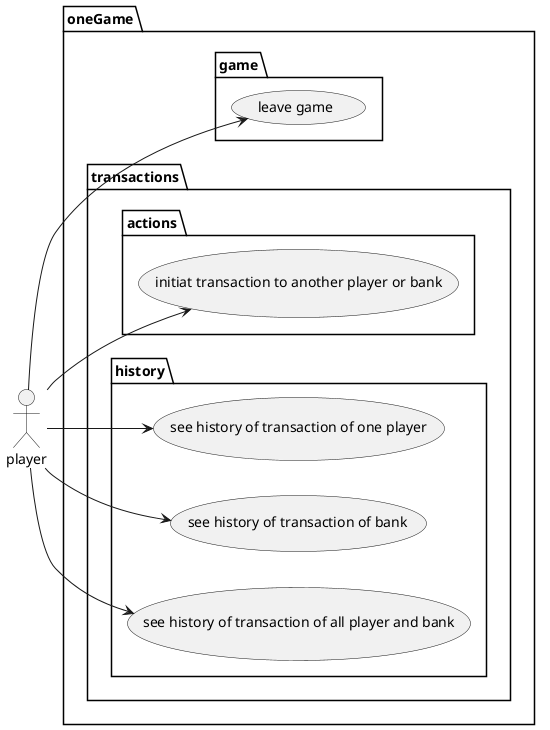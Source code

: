 @startuml "Monopoly player usecase diagram"

left to right direction
skinparam style strictuml

actor "player" as plr

package oneGame {

    package game {
        usecase "leave game" as lg
    }

    package transactions {
        package actions {
            usecase "initiat transaction to another player or bank" as st
        }
        package history {
            usecase "see history of transaction of one player" as seeplrtr
            usecase "see history of transaction of bank" as seebnktr
            usecase "see history of transaction of all player and bank" as seealltr
        }
    }
}

plr --> lg
plr --> st
plr --> seeplrtr
plr --> seebnktr
plr --> seealltr

@enduml
